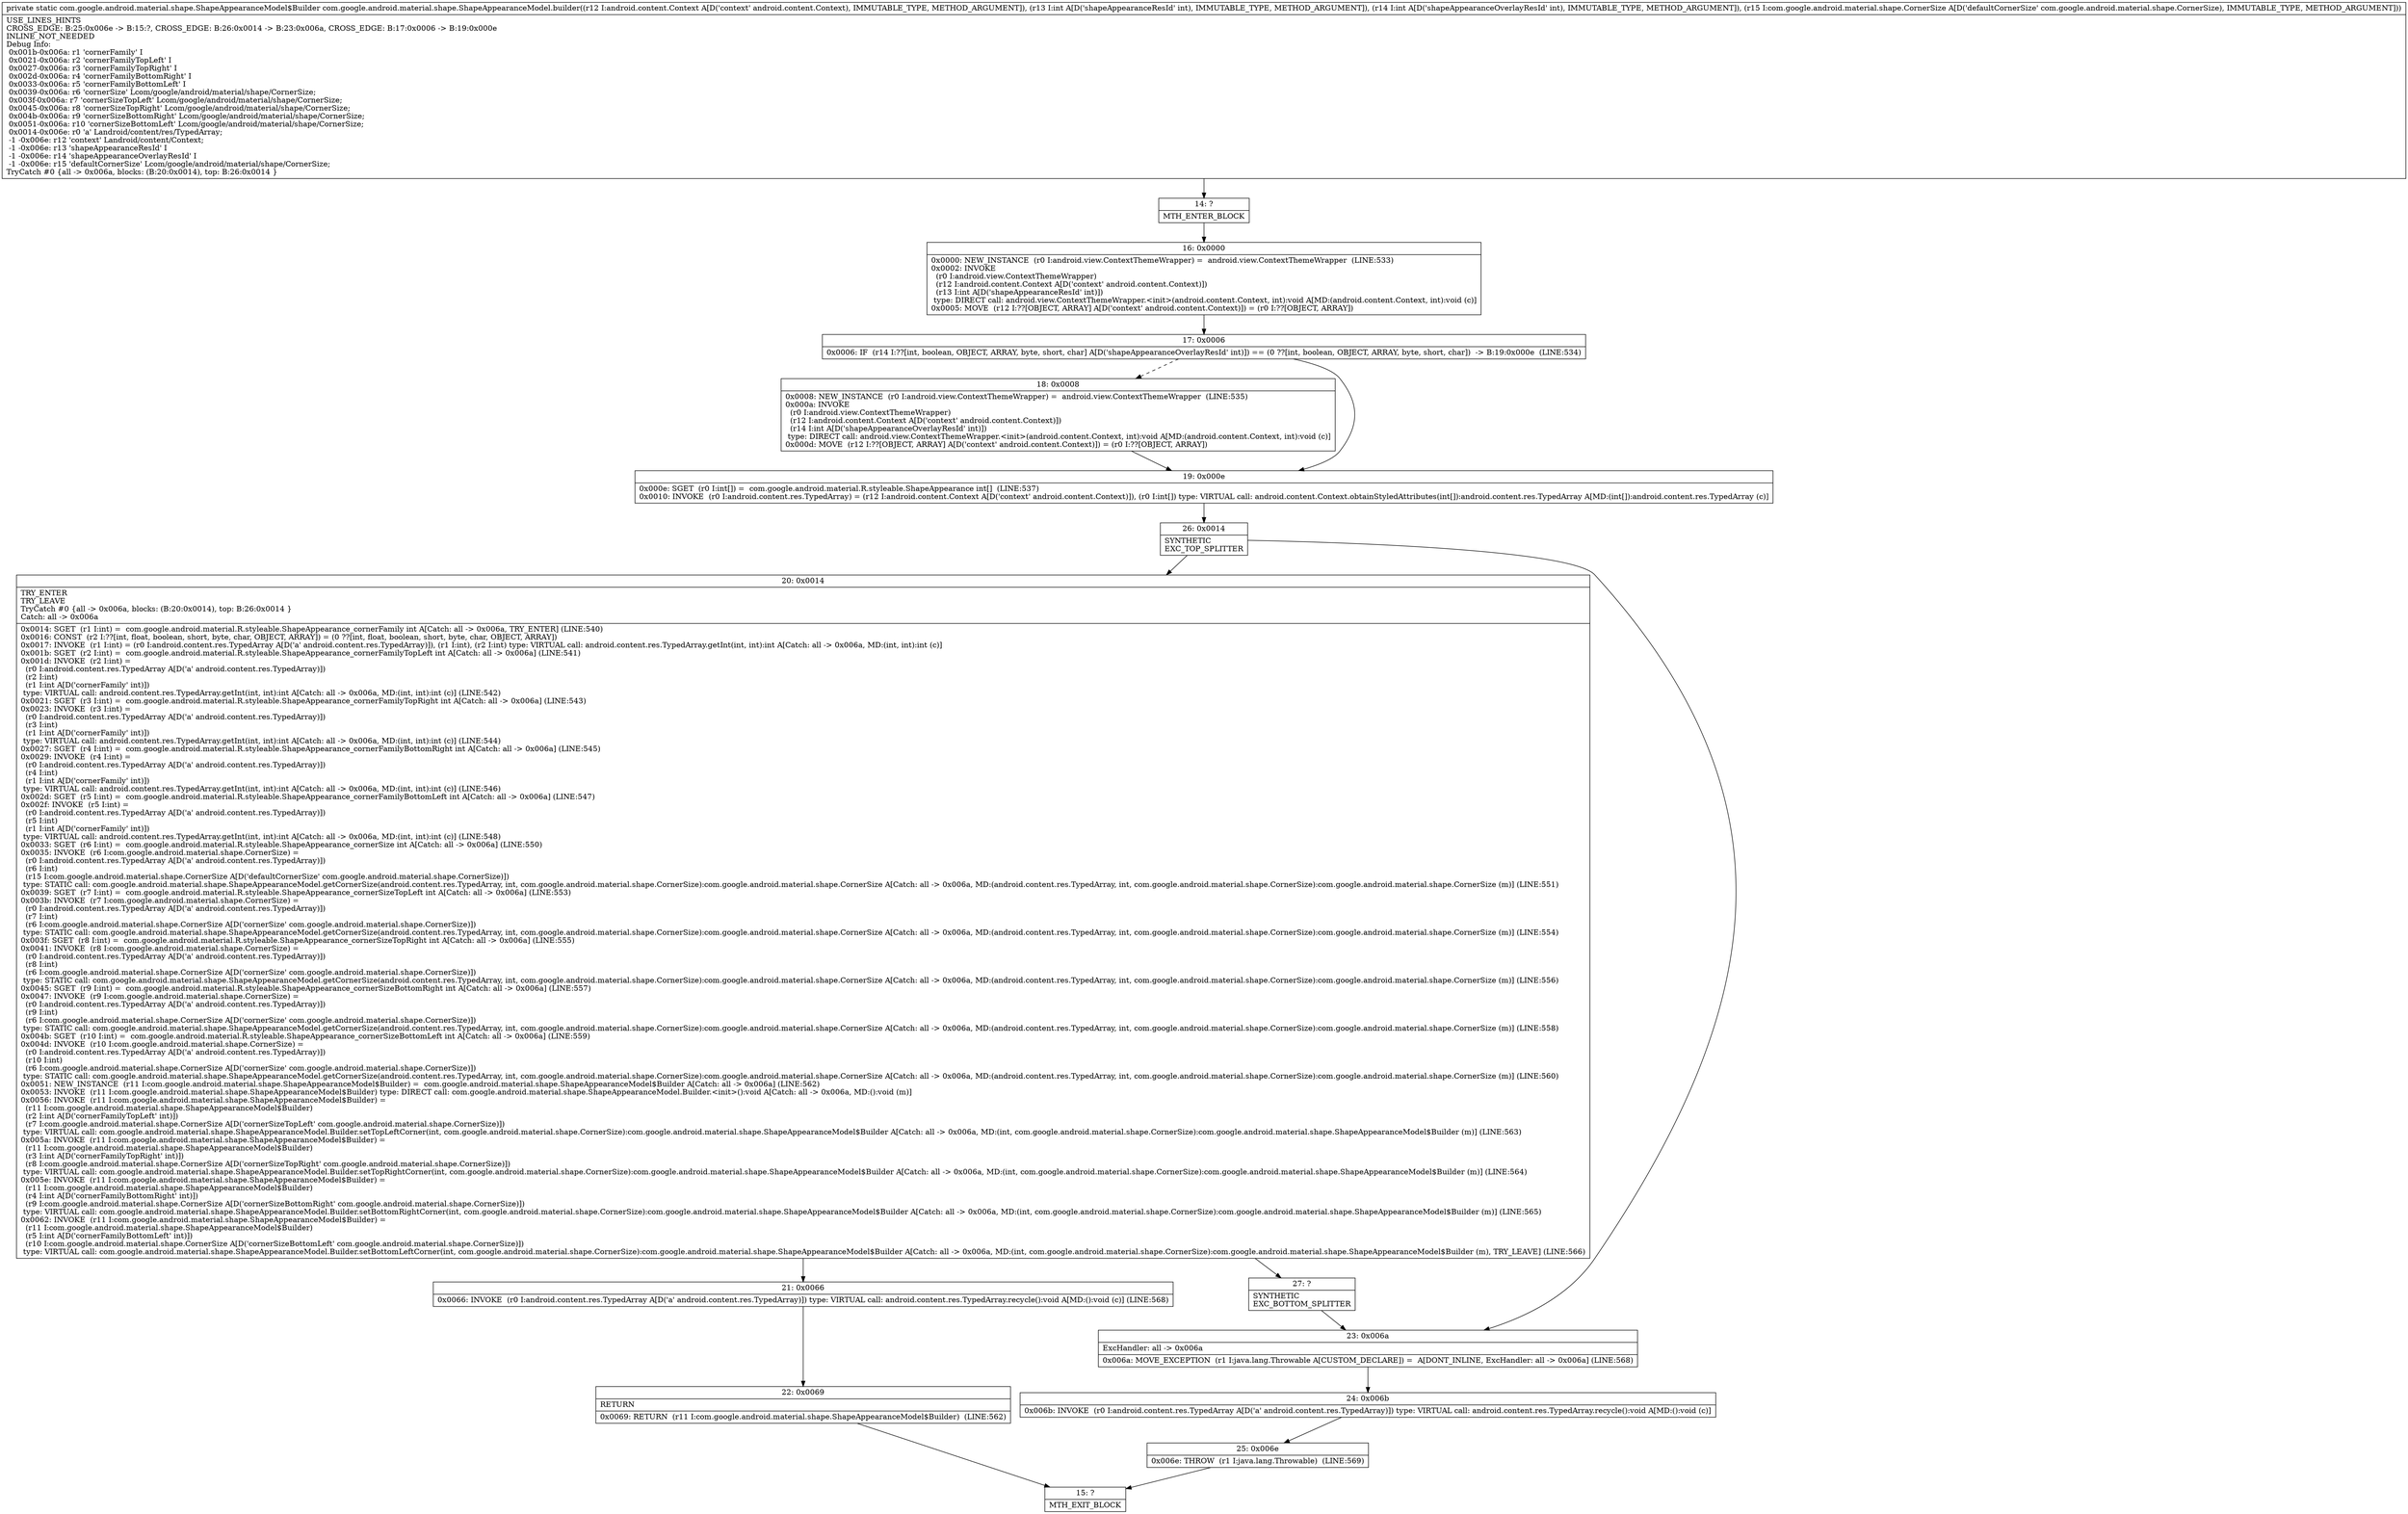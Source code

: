 digraph "CFG forcom.google.android.material.shape.ShapeAppearanceModel.builder(Landroid\/content\/Context;IILcom\/google\/android\/material\/shape\/CornerSize;)Lcom\/google\/android\/material\/shape\/ShapeAppearanceModel$Builder;" {
Node_14 [shape=record,label="{14\:\ ?|MTH_ENTER_BLOCK\l}"];
Node_16 [shape=record,label="{16\:\ 0x0000|0x0000: NEW_INSTANCE  (r0 I:android.view.ContextThemeWrapper) =  android.view.ContextThemeWrapper  (LINE:533)\l0x0002: INVOKE  \l  (r0 I:android.view.ContextThemeWrapper)\l  (r12 I:android.content.Context A[D('context' android.content.Context)])\l  (r13 I:int A[D('shapeAppearanceResId' int)])\l type: DIRECT call: android.view.ContextThemeWrapper.\<init\>(android.content.Context, int):void A[MD:(android.content.Context, int):void (c)]\l0x0005: MOVE  (r12 I:??[OBJECT, ARRAY] A[D('context' android.content.Context)]) = (r0 I:??[OBJECT, ARRAY]) \l}"];
Node_17 [shape=record,label="{17\:\ 0x0006|0x0006: IF  (r14 I:??[int, boolean, OBJECT, ARRAY, byte, short, char] A[D('shapeAppearanceOverlayResId' int)]) == (0 ??[int, boolean, OBJECT, ARRAY, byte, short, char])  \-\> B:19:0x000e  (LINE:534)\l}"];
Node_18 [shape=record,label="{18\:\ 0x0008|0x0008: NEW_INSTANCE  (r0 I:android.view.ContextThemeWrapper) =  android.view.ContextThemeWrapper  (LINE:535)\l0x000a: INVOKE  \l  (r0 I:android.view.ContextThemeWrapper)\l  (r12 I:android.content.Context A[D('context' android.content.Context)])\l  (r14 I:int A[D('shapeAppearanceOverlayResId' int)])\l type: DIRECT call: android.view.ContextThemeWrapper.\<init\>(android.content.Context, int):void A[MD:(android.content.Context, int):void (c)]\l0x000d: MOVE  (r12 I:??[OBJECT, ARRAY] A[D('context' android.content.Context)]) = (r0 I:??[OBJECT, ARRAY]) \l}"];
Node_19 [shape=record,label="{19\:\ 0x000e|0x000e: SGET  (r0 I:int[]) =  com.google.android.material.R.styleable.ShapeAppearance int[]  (LINE:537)\l0x0010: INVOKE  (r0 I:android.content.res.TypedArray) = (r12 I:android.content.Context A[D('context' android.content.Context)]), (r0 I:int[]) type: VIRTUAL call: android.content.Context.obtainStyledAttributes(int[]):android.content.res.TypedArray A[MD:(int[]):android.content.res.TypedArray (c)]\l}"];
Node_26 [shape=record,label="{26\:\ 0x0014|SYNTHETIC\lEXC_TOP_SPLITTER\l}"];
Node_20 [shape=record,label="{20\:\ 0x0014|TRY_ENTER\lTRY_LEAVE\lTryCatch #0 \{all \-\> 0x006a, blocks: (B:20:0x0014), top: B:26:0x0014 \}\lCatch: all \-\> 0x006a\l|0x0014: SGET  (r1 I:int) =  com.google.android.material.R.styleable.ShapeAppearance_cornerFamily int A[Catch: all \-\> 0x006a, TRY_ENTER] (LINE:540)\l0x0016: CONST  (r2 I:??[int, float, boolean, short, byte, char, OBJECT, ARRAY]) = (0 ??[int, float, boolean, short, byte, char, OBJECT, ARRAY]) \l0x0017: INVOKE  (r1 I:int) = (r0 I:android.content.res.TypedArray A[D('a' android.content.res.TypedArray)]), (r1 I:int), (r2 I:int) type: VIRTUAL call: android.content.res.TypedArray.getInt(int, int):int A[Catch: all \-\> 0x006a, MD:(int, int):int (c)]\l0x001b: SGET  (r2 I:int) =  com.google.android.material.R.styleable.ShapeAppearance_cornerFamilyTopLeft int A[Catch: all \-\> 0x006a] (LINE:541)\l0x001d: INVOKE  (r2 I:int) = \l  (r0 I:android.content.res.TypedArray A[D('a' android.content.res.TypedArray)])\l  (r2 I:int)\l  (r1 I:int A[D('cornerFamily' int)])\l type: VIRTUAL call: android.content.res.TypedArray.getInt(int, int):int A[Catch: all \-\> 0x006a, MD:(int, int):int (c)] (LINE:542)\l0x0021: SGET  (r3 I:int) =  com.google.android.material.R.styleable.ShapeAppearance_cornerFamilyTopRight int A[Catch: all \-\> 0x006a] (LINE:543)\l0x0023: INVOKE  (r3 I:int) = \l  (r0 I:android.content.res.TypedArray A[D('a' android.content.res.TypedArray)])\l  (r3 I:int)\l  (r1 I:int A[D('cornerFamily' int)])\l type: VIRTUAL call: android.content.res.TypedArray.getInt(int, int):int A[Catch: all \-\> 0x006a, MD:(int, int):int (c)] (LINE:544)\l0x0027: SGET  (r4 I:int) =  com.google.android.material.R.styleable.ShapeAppearance_cornerFamilyBottomRight int A[Catch: all \-\> 0x006a] (LINE:545)\l0x0029: INVOKE  (r4 I:int) = \l  (r0 I:android.content.res.TypedArray A[D('a' android.content.res.TypedArray)])\l  (r4 I:int)\l  (r1 I:int A[D('cornerFamily' int)])\l type: VIRTUAL call: android.content.res.TypedArray.getInt(int, int):int A[Catch: all \-\> 0x006a, MD:(int, int):int (c)] (LINE:546)\l0x002d: SGET  (r5 I:int) =  com.google.android.material.R.styleable.ShapeAppearance_cornerFamilyBottomLeft int A[Catch: all \-\> 0x006a] (LINE:547)\l0x002f: INVOKE  (r5 I:int) = \l  (r0 I:android.content.res.TypedArray A[D('a' android.content.res.TypedArray)])\l  (r5 I:int)\l  (r1 I:int A[D('cornerFamily' int)])\l type: VIRTUAL call: android.content.res.TypedArray.getInt(int, int):int A[Catch: all \-\> 0x006a, MD:(int, int):int (c)] (LINE:548)\l0x0033: SGET  (r6 I:int) =  com.google.android.material.R.styleable.ShapeAppearance_cornerSize int A[Catch: all \-\> 0x006a] (LINE:550)\l0x0035: INVOKE  (r6 I:com.google.android.material.shape.CornerSize) = \l  (r0 I:android.content.res.TypedArray A[D('a' android.content.res.TypedArray)])\l  (r6 I:int)\l  (r15 I:com.google.android.material.shape.CornerSize A[D('defaultCornerSize' com.google.android.material.shape.CornerSize)])\l type: STATIC call: com.google.android.material.shape.ShapeAppearanceModel.getCornerSize(android.content.res.TypedArray, int, com.google.android.material.shape.CornerSize):com.google.android.material.shape.CornerSize A[Catch: all \-\> 0x006a, MD:(android.content.res.TypedArray, int, com.google.android.material.shape.CornerSize):com.google.android.material.shape.CornerSize (m)] (LINE:551)\l0x0039: SGET  (r7 I:int) =  com.google.android.material.R.styleable.ShapeAppearance_cornerSizeTopLeft int A[Catch: all \-\> 0x006a] (LINE:553)\l0x003b: INVOKE  (r7 I:com.google.android.material.shape.CornerSize) = \l  (r0 I:android.content.res.TypedArray A[D('a' android.content.res.TypedArray)])\l  (r7 I:int)\l  (r6 I:com.google.android.material.shape.CornerSize A[D('cornerSize' com.google.android.material.shape.CornerSize)])\l type: STATIC call: com.google.android.material.shape.ShapeAppearanceModel.getCornerSize(android.content.res.TypedArray, int, com.google.android.material.shape.CornerSize):com.google.android.material.shape.CornerSize A[Catch: all \-\> 0x006a, MD:(android.content.res.TypedArray, int, com.google.android.material.shape.CornerSize):com.google.android.material.shape.CornerSize (m)] (LINE:554)\l0x003f: SGET  (r8 I:int) =  com.google.android.material.R.styleable.ShapeAppearance_cornerSizeTopRight int A[Catch: all \-\> 0x006a] (LINE:555)\l0x0041: INVOKE  (r8 I:com.google.android.material.shape.CornerSize) = \l  (r0 I:android.content.res.TypedArray A[D('a' android.content.res.TypedArray)])\l  (r8 I:int)\l  (r6 I:com.google.android.material.shape.CornerSize A[D('cornerSize' com.google.android.material.shape.CornerSize)])\l type: STATIC call: com.google.android.material.shape.ShapeAppearanceModel.getCornerSize(android.content.res.TypedArray, int, com.google.android.material.shape.CornerSize):com.google.android.material.shape.CornerSize A[Catch: all \-\> 0x006a, MD:(android.content.res.TypedArray, int, com.google.android.material.shape.CornerSize):com.google.android.material.shape.CornerSize (m)] (LINE:556)\l0x0045: SGET  (r9 I:int) =  com.google.android.material.R.styleable.ShapeAppearance_cornerSizeBottomRight int A[Catch: all \-\> 0x006a] (LINE:557)\l0x0047: INVOKE  (r9 I:com.google.android.material.shape.CornerSize) = \l  (r0 I:android.content.res.TypedArray A[D('a' android.content.res.TypedArray)])\l  (r9 I:int)\l  (r6 I:com.google.android.material.shape.CornerSize A[D('cornerSize' com.google.android.material.shape.CornerSize)])\l type: STATIC call: com.google.android.material.shape.ShapeAppearanceModel.getCornerSize(android.content.res.TypedArray, int, com.google.android.material.shape.CornerSize):com.google.android.material.shape.CornerSize A[Catch: all \-\> 0x006a, MD:(android.content.res.TypedArray, int, com.google.android.material.shape.CornerSize):com.google.android.material.shape.CornerSize (m)] (LINE:558)\l0x004b: SGET  (r10 I:int) =  com.google.android.material.R.styleable.ShapeAppearance_cornerSizeBottomLeft int A[Catch: all \-\> 0x006a] (LINE:559)\l0x004d: INVOKE  (r10 I:com.google.android.material.shape.CornerSize) = \l  (r0 I:android.content.res.TypedArray A[D('a' android.content.res.TypedArray)])\l  (r10 I:int)\l  (r6 I:com.google.android.material.shape.CornerSize A[D('cornerSize' com.google.android.material.shape.CornerSize)])\l type: STATIC call: com.google.android.material.shape.ShapeAppearanceModel.getCornerSize(android.content.res.TypedArray, int, com.google.android.material.shape.CornerSize):com.google.android.material.shape.CornerSize A[Catch: all \-\> 0x006a, MD:(android.content.res.TypedArray, int, com.google.android.material.shape.CornerSize):com.google.android.material.shape.CornerSize (m)] (LINE:560)\l0x0051: NEW_INSTANCE  (r11 I:com.google.android.material.shape.ShapeAppearanceModel$Builder) =  com.google.android.material.shape.ShapeAppearanceModel$Builder A[Catch: all \-\> 0x006a] (LINE:562)\l0x0053: INVOKE  (r11 I:com.google.android.material.shape.ShapeAppearanceModel$Builder) type: DIRECT call: com.google.android.material.shape.ShapeAppearanceModel.Builder.\<init\>():void A[Catch: all \-\> 0x006a, MD:():void (m)]\l0x0056: INVOKE  (r11 I:com.google.android.material.shape.ShapeAppearanceModel$Builder) = \l  (r11 I:com.google.android.material.shape.ShapeAppearanceModel$Builder)\l  (r2 I:int A[D('cornerFamilyTopLeft' int)])\l  (r7 I:com.google.android.material.shape.CornerSize A[D('cornerSizeTopLeft' com.google.android.material.shape.CornerSize)])\l type: VIRTUAL call: com.google.android.material.shape.ShapeAppearanceModel.Builder.setTopLeftCorner(int, com.google.android.material.shape.CornerSize):com.google.android.material.shape.ShapeAppearanceModel$Builder A[Catch: all \-\> 0x006a, MD:(int, com.google.android.material.shape.CornerSize):com.google.android.material.shape.ShapeAppearanceModel$Builder (m)] (LINE:563)\l0x005a: INVOKE  (r11 I:com.google.android.material.shape.ShapeAppearanceModel$Builder) = \l  (r11 I:com.google.android.material.shape.ShapeAppearanceModel$Builder)\l  (r3 I:int A[D('cornerFamilyTopRight' int)])\l  (r8 I:com.google.android.material.shape.CornerSize A[D('cornerSizeTopRight' com.google.android.material.shape.CornerSize)])\l type: VIRTUAL call: com.google.android.material.shape.ShapeAppearanceModel.Builder.setTopRightCorner(int, com.google.android.material.shape.CornerSize):com.google.android.material.shape.ShapeAppearanceModel$Builder A[Catch: all \-\> 0x006a, MD:(int, com.google.android.material.shape.CornerSize):com.google.android.material.shape.ShapeAppearanceModel$Builder (m)] (LINE:564)\l0x005e: INVOKE  (r11 I:com.google.android.material.shape.ShapeAppearanceModel$Builder) = \l  (r11 I:com.google.android.material.shape.ShapeAppearanceModel$Builder)\l  (r4 I:int A[D('cornerFamilyBottomRight' int)])\l  (r9 I:com.google.android.material.shape.CornerSize A[D('cornerSizeBottomRight' com.google.android.material.shape.CornerSize)])\l type: VIRTUAL call: com.google.android.material.shape.ShapeAppearanceModel.Builder.setBottomRightCorner(int, com.google.android.material.shape.CornerSize):com.google.android.material.shape.ShapeAppearanceModel$Builder A[Catch: all \-\> 0x006a, MD:(int, com.google.android.material.shape.CornerSize):com.google.android.material.shape.ShapeAppearanceModel$Builder (m)] (LINE:565)\l0x0062: INVOKE  (r11 I:com.google.android.material.shape.ShapeAppearanceModel$Builder) = \l  (r11 I:com.google.android.material.shape.ShapeAppearanceModel$Builder)\l  (r5 I:int A[D('cornerFamilyBottomLeft' int)])\l  (r10 I:com.google.android.material.shape.CornerSize A[D('cornerSizeBottomLeft' com.google.android.material.shape.CornerSize)])\l type: VIRTUAL call: com.google.android.material.shape.ShapeAppearanceModel.Builder.setBottomLeftCorner(int, com.google.android.material.shape.CornerSize):com.google.android.material.shape.ShapeAppearanceModel$Builder A[Catch: all \-\> 0x006a, MD:(int, com.google.android.material.shape.CornerSize):com.google.android.material.shape.ShapeAppearanceModel$Builder (m), TRY_LEAVE] (LINE:566)\l}"];
Node_21 [shape=record,label="{21\:\ 0x0066|0x0066: INVOKE  (r0 I:android.content.res.TypedArray A[D('a' android.content.res.TypedArray)]) type: VIRTUAL call: android.content.res.TypedArray.recycle():void A[MD:():void (c)] (LINE:568)\l}"];
Node_22 [shape=record,label="{22\:\ 0x0069|RETURN\l|0x0069: RETURN  (r11 I:com.google.android.material.shape.ShapeAppearanceModel$Builder)  (LINE:562)\l}"];
Node_15 [shape=record,label="{15\:\ ?|MTH_EXIT_BLOCK\l}"];
Node_27 [shape=record,label="{27\:\ ?|SYNTHETIC\lEXC_BOTTOM_SPLITTER\l}"];
Node_23 [shape=record,label="{23\:\ 0x006a|ExcHandler: all \-\> 0x006a\l|0x006a: MOVE_EXCEPTION  (r1 I:java.lang.Throwable A[CUSTOM_DECLARE]) =  A[DONT_INLINE, ExcHandler: all \-\> 0x006a] (LINE:568)\l}"];
Node_24 [shape=record,label="{24\:\ 0x006b|0x006b: INVOKE  (r0 I:android.content.res.TypedArray A[D('a' android.content.res.TypedArray)]) type: VIRTUAL call: android.content.res.TypedArray.recycle():void A[MD:():void (c)]\l}"];
Node_25 [shape=record,label="{25\:\ 0x006e|0x006e: THROW  (r1 I:java.lang.Throwable)  (LINE:569)\l}"];
MethodNode[shape=record,label="{private static com.google.android.material.shape.ShapeAppearanceModel$Builder com.google.android.material.shape.ShapeAppearanceModel.builder((r12 I:android.content.Context A[D('context' android.content.Context), IMMUTABLE_TYPE, METHOD_ARGUMENT]), (r13 I:int A[D('shapeAppearanceResId' int), IMMUTABLE_TYPE, METHOD_ARGUMENT]), (r14 I:int A[D('shapeAppearanceOverlayResId' int), IMMUTABLE_TYPE, METHOD_ARGUMENT]), (r15 I:com.google.android.material.shape.CornerSize A[D('defaultCornerSize' com.google.android.material.shape.CornerSize), IMMUTABLE_TYPE, METHOD_ARGUMENT]))  | USE_LINES_HINTS\lCROSS_EDGE: B:25:0x006e \-\> B:15:?, CROSS_EDGE: B:26:0x0014 \-\> B:23:0x006a, CROSS_EDGE: B:17:0x0006 \-\> B:19:0x000e\lINLINE_NOT_NEEDED\lDebug Info:\l  0x001b\-0x006a: r1 'cornerFamily' I\l  0x0021\-0x006a: r2 'cornerFamilyTopLeft' I\l  0x0027\-0x006a: r3 'cornerFamilyTopRight' I\l  0x002d\-0x006a: r4 'cornerFamilyBottomRight' I\l  0x0033\-0x006a: r5 'cornerFamilyBottomLeft' I\l  0x0039\-0x006a: r6 'cornerSize' Lcom\/google\/android\/material\/shape\/CornerSize;\l  0x003f\-0x006a: r7 'cornerSizeTopLeft' Lcom\/google\/android\/material\/shape\/CornerSize;\l  0x0045\-0x006a: r8 'cornerSizeTopRight' Lcom\/google\/android\/material\/shape\/CornerSize;\l  0x004b\-0x006a: r9 'cornerSizeBottomRight' Lcom\/google\/android\/material\/shape\/CornerSize;\l  0x0051\-0x006a: r10 'cornerSizeBottomLeft' Lcom\/google\/android\/material\/shape\/CornerSize;\l  0x0014\-0x006e: r0 'a' Landroid\/content\/res\/TypedArray;\l  \-1 \-0x006e: r12 'context' Landroid\/content\/Context;\l  \-1 \-0x006e: r13 'shapeAppearanceResId' I\l  \-1 \-0x006e: r14 'shapeAppearanceOverlayResId' I\l  \-1 \-0x006e: r15 'defaultCornerSize' Lcom\/google\/android\/material\/shape\/CornerSize;\lTryCatch #0 \{all \-\> 0x006a, blocks: (B:20:0x0014), top: B:26:0x0014 \}\l}"];
MethodNode -> Node_14;Node_14 -> Node_16;
Node_16 -> Node_17;
Node_17 -> Node_18[style=dashed];
Node_17 -> Node_19;
Node_18 -> Node_19;
Node_19 -> Node_26;
Node_26 -> Node_20;
Node_26 -> Node_23;
Node_20 -> Node_21;
Node_20 -> Node_27;
Node_21 -> Node_22;
Node_22 -> Node_15;
Node_27 -> Node_23;
Node_23 -> Node_24;
Node_24 -> Node_25;
Node_25 -> Node_15;
}

